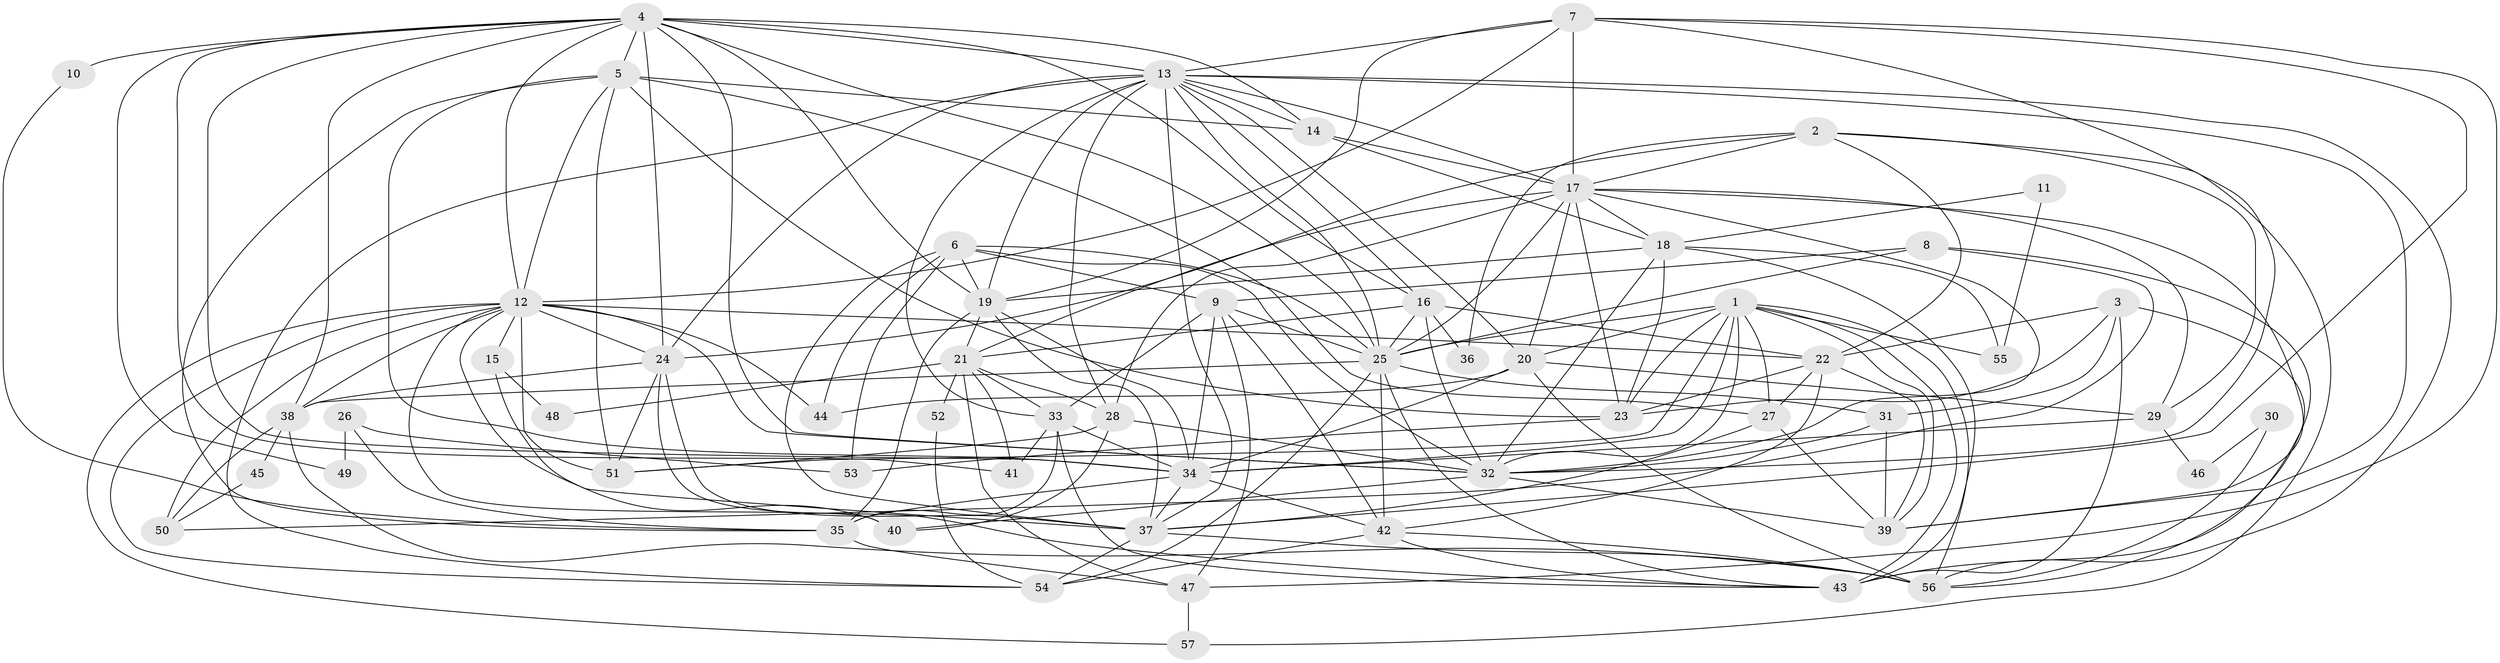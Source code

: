 // original degree distribution, {3: 0.3262411347517731, 2: 0.11347517730496454, 6: 0.06382978723404255, 5: 0.23404255319148937, 4: 0.20567375886524822, 7: 0.03546099290780142, 8: 0.02127659574468085}
// Generated by graph-tools (version 1.1) at 2025/51/03/04/25 22:51:10]
// undirected, 57 vertices, 180 edges
graph export_dot {
  node [color=gray90,style=filled];
  1;
  2;
  3;
  4;
  5;
  6;
  7;
  8;
  9;
  10;
  11;
  12;
  13;
  14;
  15;
  16;
  17;
  18;
  19;
  20;
  21;
  22;
  23;
  24;
  25;
  26;
  27;
  28;
  29;
  30;
  31;
  32;
  33;
  34;
  35;
  36;
  37;
  38;
  39;
  40;
  41;
  42;
  43;
  44;
  45;
  46;
  47;
  48;
  49;
  50;
  51;
  52;
  53;
  54;
  55;
  56;
  57;
  1 -- 20 [weight=2.0];
  1 -- 23 [weight=1.0];
  1 -- 25 [weight=1.0];
  1 -- 27 [weight=1.0];
  1 -- 32 [weight=1.0];
  1 -- 34 [weight=2.0];
  1 -- 39 [weight=1.0];
  1 -- 43 [weight=2.0];
  1 -- 51 [weight=1.0];
  1 -- 55 [weight=1.0];
  1 -- 56 [weight=1.0];
  2 -- 17 [weight=1.0];
  2 -- 22 [weight=1.0];
  2 -- 24 [weight=1.0];
  2 -- 29 [weight=1.0];
  2 -- 36 [weight=1.0];
  2 -- 57 [weight=1.0];
  3 -- 22 [weight=1.0];
  3 -- 23 [weight=1.0];
  3 -- 31 [weight=1.0];
  3 -- 43 [weight=1.0];
  3 -- 56 [weight=1.0];
  4 -- 5 [weight=1.0];
  4 -- 10 [weight=2.0];
  4 -- 12 [weight=1.0];
  4 -- 13 [weight=1.0];
  4 -- 14 [weight=2.0];
  4 -- 16 [weight=1.0];
  4 -- 19 [weight=1.0];
  4 -- 24 [weight=1.0];
  4 -- 25 [weight=1.0];
  4 -- 32 [weight=1.0];
  4 -- 34 [weight=1.0];
  4 -- 38 [weight=1.0];
  4 -- 41 [weight=1.0];
  4 -- 49 [weight=1.0];
  5 -- 12 [weight=1.0];
  5 -- 14 [weight=1.0];
  5 -- 23 [weight=1.0];
  5 -- 27 [weight=1.0];
  5 -- 34 [weight=1.0];
  5 -- 35 [weight=1.0];
  5 -- 51 [weight=1.0];
  6 -- 9 [weight=3.0];
  6 -- 19 [weight=1.0];
  6 -- 25 [weight=1.0];
  6 -- 32 [weight=1.0];
  6 -- 37 [weight=2.0];
  6 -- 44 [weight=1.0];
  6 -- 53 [weight=1.0];
  7 -- 12 [weight=1.0];
  7 -- 13 [weight=1.0];
  7 -- 17 [weight=1.0];
  7 -- 19 [weight=1.0];
  7 -- 32 [weight=1.0];
  7 -- 37 [weight=1.0];
  7 -- 47 [weight=1.0];
  8 -- 9 [weight=1.0];
  8 -- 25 [weight=1.0];
  8 -- 43 [weight=1.0];
  8 -- 50 [weight=1.0];
  9 -- 25 [weight=1.0];
  9 -- 33 [weight=1.0];
  9 -- 34 [weight=1.0];
  9 -- 42 [weight=1.0];
  9 -- 47 [weight=1.0];
  10 -- 35 [weight=1.0];
  11 -- 18 [weight=1.0];
  11 -- 55 [weight=1.0];
  12 -- 15 [weight=1.0];
  12 -- 22 [weight=1.0];
  12 -- 24 [weight=1.0];
  12 -- 32 [weight=2.0];
  12 -- 37 [weight=1.0];
  12 -- 38 [weight=1.0];
  12 -- 40 [weight=1.0];
  12 -- 44 [weight=1.0];
  12 -- 50 [weight=1.0];
  12 -- 51 [weight=1.0];
  12 -- 54 [weight=1.0];
  12 -- 57 [weight=1.0];
  13 -- 14 [weight=1.0];
  13 -- 16 [weight=1.0];
  13 -- 17 [weight=1.0];
  13 -- 19 [weight=1.0];
  13 -- 20 [weight=1.0];
  13 -- 24 [weight=2.0];
  13 -- 25 [weight=1.0];
  13 -- 28 [weight=1.0];
  13 -- 33 [weight=1.0];
  13 -- 37 [weight=1.0];
  13 -- 39 [weight=1.0];
  13 -- 54 [weight=1.0];
  13 -- 56 [weight=1.0];
  14 -- 17 [weight=1.0];
  14 -- 18 [weight=1.0];
  15 -- 40 [weight=1.0];
  15 -- 48 [weight=1.0];
  16 -- 21 [weight=1.0];
  16 -- 22 [weight=1.0];
  16 -- 25 [weight=1.0];
  16 -- 32 [weight=1.0];
  16 -- 36 [weight=1.0];
  17 -- 18 [weight=1.0];
  17 -- 20 [weight=1.0];
  17 -- 21 [weight=1.0];
  17 -- 23 [weight=1.0];
  17 -- 25 [weight=1.0];
  17 -- 28 [weight=1.0];
  17 -- 29 [weight=1.0];
  17 -- 32 [weight=1.0];
  17 -- 39 [weight=1.0];
  18 -- 19 [weight=1.0];
  18 -- 23 [weight=1.0];
  18 -- 32 [weight=1.0];
  18 -- 43 [weight=1.0];
  18 -- 55 [weight=1.0];
  19 -- 21 [weight=1.0];
  19 -- 34 [weight=1.0];
  19 -- 35 [weight=1.0];
  19 -- 37 [weight=1.0];
  20 -- 29 [weight=1.0];
  20 -- 34 [weight=1.0];
  20 -- 44 [weight=1.0];
  20 -- 56 [weight=1.0];
  21 -- 28 [weight=1.0];
  21 -- 33 [weight=1.0];
  21 -- 41 [weight=1.0];
  21 -- 47 [weight=1.0];
  21 -- 48 [weight=1.0];
  21 -- 52 [weight=2.0];
  22 -- 23 [weight=1.0];
  22 -- 27 [weight=2.0];
  22 -- 39 [weight=1.0];
  22 -- 42 [weight=1.0];
  23 -- 53 [weight=1.0];
  24 -- 37 [weight=1.0];
  24 -- 38 [weight=1.0];
  24 -- 43 [weight=1.0];
  24 -- 51 [weight=1.0];
  25 -- 31 [weight=2.0];
  25 -- 38 [weight=1.0];
  25 -- 42 [weight=1.0];
  25 -- 43 [weight=1.0];
  25 -- 54 [weight=1.0];
  26 -- 35 [weight=1.0];
  26 -- 49 [weight=1.0];
  26 -- 53 [weight=1.0];
  27 -- 37 [weight=1.0];
  27 -- 39 [weight=1.0];
  28 -- 32 [weight=1.0];
  28 -- 40 [weight=1.0];
  28 -- 51 [weight=1.0];
  29 -- 34 [weight=1.0];
  29 -- 46 [weight=1.0];
  30 -- 46 [weight=1.0];
  30 -- 56 [weight=1.0];
  31 -- 32 [weight=1.0];
  31 -- 39 [weight=2.0];
  32 -- 39 [weight=1.0];
  32 -- 40 [weight=1.0];
  33 -- 34 [weight=1.0];
  33 -- 35 [weight=1.0];
  33 -- 41 [weight=1.0];
  33 -- 43 [weight=1.0];
  34 -- 35 [weight=1.0];
  34 -- 37 [weight=1.0];
  34 -- 42 [weight=1.0];
  35 -- 47 [weight=1.0];
  37 -- 54 [weight=1.0];
  37 -- 56 [weight=1.0];
  38 -- 45 [weight=1.0];
  38 -- 50 [weight=1.0];
  38 -- 56 [weight=1.0];
  42 -- 43 [weight=2.0];
  42 -- 54 [weight=1.0];
  42 -- 56 [weight=1.0];
  45 -- 50 [weight=1.0];
  47 -- 57 [weight=1.0];
  52 -- 54 [weight=1.0];
}
